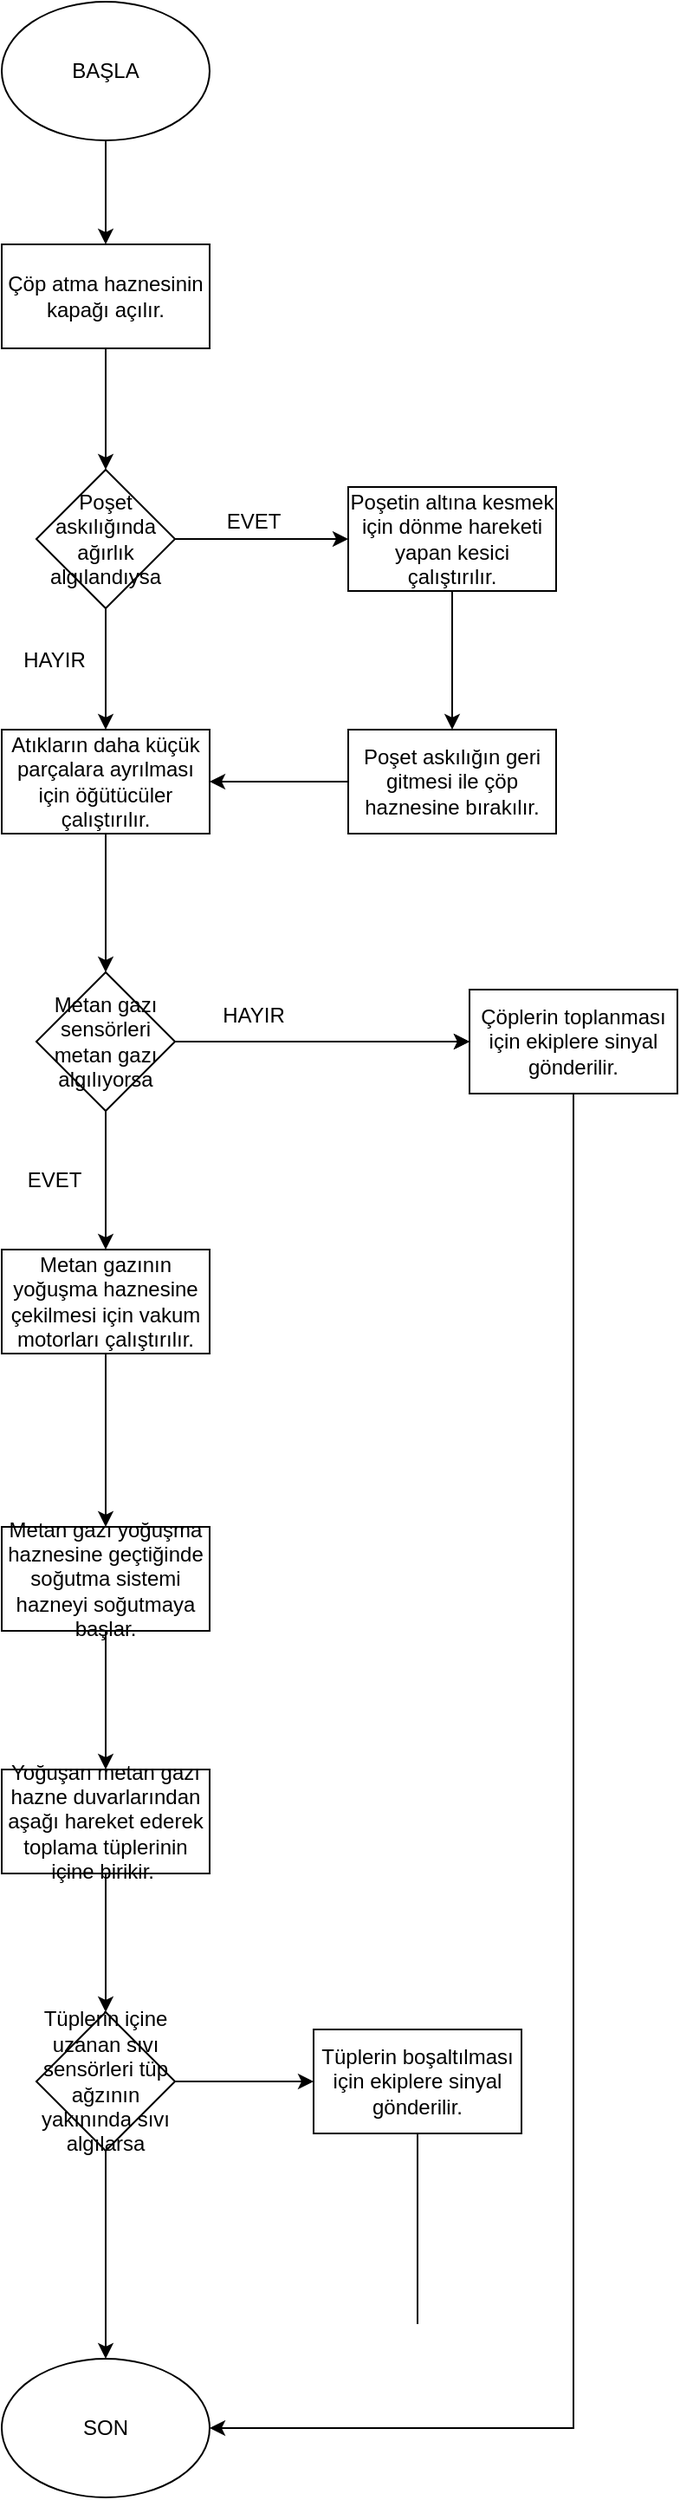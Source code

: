 <mxfile version="18.0.2" type="github">
  <diagram id="WAd6fbyraIBxRGWLp2v_" name="Page-1">
    <mxGraphModel dx="868" dy="452" grid="1" gridSize="10" guides="1" tooltips="1" connect="1" arrows="1" fold="1" page="1" pageScale="1" pageWidth="827" pageHeight="1169" math="0" shadow="0">
      <root>
        <mxCell id="0" />
        <mxCell id="1" parent="0" />
        <mxCell id="XMs5omwy2i8FgqJ19u3q-4" value="" style="edgeStyle=orthogonalEdgeStyle;rounded=0;orthogonalLoop=1;jettySize=auto;html=1;" parent="1" source="XMs5omwy2i8FgqJ19u3q-2" target="XMs5omwy2i8FgqJ19u3q-5" edge="1">
          <mxGeometry relative="1" as="geometry">
            <mxPoint x="380" y="120" as="targetPoint" />
            <Array as="points" />
          </mxGeometry>
        </mxCell>
        <mxCell id="XMs5omwy2i8FgqJ19u3q-2" value="BAŞLA" style="ellipse;whiteSpace=wrap;html=1;" parent="1" vertex="1">
          <mxGeometry x="320" width="120" height="80" as="geometry" />
        </mxCell>
        <mxCell id="XMs5omwy2i8FgqJ19u3q-7" value="" style="edgeStyle=orthogonalEdgeStyle;rounded=0;orthogonalLoop=1;jettySize=auto;html=1;" parent="1" source="XMs5omwy2i8FgqJ19u3q-5" target="XMs5omwy2i8FgqJ19u3q-6" edge="1">
          <mxGeometry relative="1" as="geometry" />
        </mxCell>
        <mxCell id="XMs5omwy2i8FgqJ19u3q-5" value="Çöp atma haznesinin kapağı açılır." style="rounded=0;whiteSpace=wrap;html=1;" parent="1" vertex="1">
          <mxGeometry x="320" y="140" width="120" height="60" as="geometry" />
        </mxCell>
        <mxCell id="XMs5omwy2i8FgqJ19u3q-9" value="" style="edgeStyle=orthogonalEdgeStyle;rounded=0;orthogonalLoop=1;jettySize=auto;html=1;" parent="1" source="XMs5omwy2i8FgqJ19u3q-6" target="XMs5omwy2i8FgqJ19u3q-8" edge="1">
          <mxGeometry relative="1" as="geometry" />
        </mxCell>
        <mxCell id="XMs5omwy2i8FgqJ19u3q-14" value="" style="edgeStyle=orthogonalEdgeStyle;rounded=0;orthogonalLoop=1;jettySize=auto;html=1;" parent="1" source="XMs5omwy2i8FgqJ19u3q-6" target="XMs5omwy2i8FgqJ19u3q-13" edge="1">
          <mxGeometry relative="1" as="geometry" />
        </mxCell>
        <mxCell id="XMs5omwy2i8FgqJ19u3q-6" value="Poşet askılığında ağırlık algılandıysa" style="rhombus;whiteSpace=wrap;html=1;" parent="1" vertex="1">
          <mxGeometry x="340" y="270" width="80" height="80" as="geometry" />
        </mxCell>
        <mxCell id="XMs5omwy2i8FgqJ19u3q-12" value="" style="edgeStyle=orthogonalEdgeStyle;rounded=0;orthogonalLoop=1;jettySize=auto;html=1;" parent="1" source="XMs5omwy2i8FgqJ19u3q-8" target="XMs5omwy2i8FgqJ19u3q-11" edge="1">
          <mxGeometry relative="1" as="geometry" />
        </mxCell>
        <mxCell id="XMs5omwy2i8FgqJ19u3q-8" value="Poşetin altına kesmek için dönme hareketi yapan kesici çalıştırılır." style="whiteSpace=wrap;html=1;" parent="1" vertex="1">
          <mxGeometry x="520" y="280" width="120" height="60" as="geometry" />
        </mxCell>
        <mxCell id="XMs5omwy2i8FgqJ19u3q-10" value="EVET" style="text;html=1;align=center;verticalAlign=middle;resizable=0;points=[];autosize=1;strokeColor=none;fillColor=none;" parent="1" vertex="1">
          <mxGeometry x="440" y="290" width="50" height="20" as="geometry" />
        </mxCell>
        <mxCell id="XMs5omwy2i8FgqJ19u3q-16" value="" style="edgeStyle=orthogonalEdgeStyle;rounded=0;orthogonalLoop=1;jettySize=auto;html=1;" parent="1" source="XMs5omwy2i8FgqJ19u3q-11" target="XMs5omwy2i8FgqJ19u3q-13" edge="1">
          <mxGeometry relative="1" as="geometry" />
        </mxCell>
        <mxCell id="XMs5omwy2i8FgqJ19u3q-11" value="Poşet askılığın geri gitmesi ile çöp haznesine bırakılır." style="whiteSpace=wrap;html=1;" parent="1" vertex="1">
          <mxGeometry x="520" y="420" width="120" height="60" as="geometry" />
        </mxCell>
        <mxCell id="XMs5omwy2i8FgqJ19u3q-20" value="" style="edgeStyle=orthogonalEdgeStyle;rounded=0;orthogonalLoop=1;jettySize=auto;html=1;" parent="1" source="XMs5omwy2i8FgqJ19u3q-13" edge="1">
          <mxGeometry relative="1" as="geometry">
            <mxPoint x="380" y="560" as="targetPoint" />
          </mxGeometry>
        </mxCell>
        <mxCell id="XMs5omwy2i8FgqJ19u3q-13" value="Atıkların daha küçük parçalara ayrılması için öğütücüler çalıştırılır." style="whiteSpace=wrap;html=1;" parent="1" vertex="1">
          <mxGeometry x="320" y="420" width="120" height="60" as="geometry" />
        </mxCell>
        <mxCell id="XMs5omwy2i8FgqJ19u3q-18" value="HAYIR" style="text;html=1;align=center;verticalAlign=middle;resizable=0;points=[];autosize=1;strokeColor=none;fillColor=none;" parent="1" vertex="1">
          <mxGeometry x="325" y="370" width="50" height="20" as="geometry" />
        </mxCell>
        <mxCell id="XMs5omwy2i8FgqJ19u3q-53" value="" style="edgeStyle=orthogonalEdgeStyle;rounded=0;orthogonalLoop=1;jettySize=auto;html=1;" parent="1" source="XMs5omwy2i8FgqJ19u3q-23" edge="1">
          <mxGeometry relative="1" as="geometry">
            <mxPoint x="380" y="1160" as="targetPoint" />
          </mxGeometry>
        </mxCell>
        <mxCell id="XMs5omwy2i8FgqJ19u3q-23" value="Yoğuşan metan gazı hazne duvarlarından aşağı hareket ederek toplama tüplerinin içine birikir.&amp;nbsp;" style="rounded=0;whiteSpace=wrap;html=1;" parent="1" vertex="1">
          <mxGeometry x="320" y="1020" width="120" height="60" as="geometry" />
        </mxCell>
        <mxCell id="XMs5omwy2i8FgqJ19u3q-25" value="SON" style="ellipse;whiteSpace=wrap;html=1;" parent="1" vertex="1">
          <mxGeometry x="320" y="1360" width="120" height="80" as="geometry" />
        </mxCell>
        <mxCell id="XMs5omwy2i8FgqJ19u3q-29" value="" style="edgeStyle=orthogonalEdgeStyle;rounded=0;orthogonalLoop=1;jettySize=auto;html=1;" parent="1" source="XMs5omwy2i8FgqJ19u3q-27" target="XMs5omwy2i8FgqJ19u3q-28" edge="1">
          <mxGeometry relative="1" as="geometry" />
        </mxCell>
        <mxCell id="XMs5omwy2i8FgqJ19u3q-30" value="" style="edgeStyle=orthogonalEdgeStyle;rounded=0;orthogonalLoop=1;jettySize=auto;html=1;" parent="1" source="XMs5omwy2i8FgqJ19u3q-27" target="XMs5omwy2i8FgqJ19u3q-28" edge="1">
          <mxGeometry relative="1" as="geometry" />
        </mxCell>
        <mxCell id="XMs5omwy2i8FgqJ19u3q-50" value="" style="edgeStyle=orthogonalEdgeStyle;rounded=0;orthogonalLoop=1;jettySize=auto;html=1;" parent="1" source="XMs5omwy2i8FgqJ19u3q-27" edge="1">
          <mxGeometry relative="1" as="geometry">
            <mxPoint x="380" y="720" as="targetPoint" />
          </mxGeometry>
        </mxCell>
        <mxCell id="XMs5omwy2i8FgqJ19u3q-27" value="Metan gazı sensörleri metan gazı algılıyorsa" style="rhombus;whiteSpace=wrap;html=1;" parent="1" vertex="1">
          <mxGeometry x="340" y="560" width="80" height="80" as="geometry" />
        </mxCell>
        <mxCell id="XMs5omwy2i8FgqJ19u3q-28" value="Çöplerin toplanması için ekiplere sinyal gönderilir." style="whiteSpace=wrap;html=1;" parent="1" vertex="1">
          <mxGeometry x="590" y="570" width="120" height="60" as="geometry" />
        </mxCell>
        <mxCell id="XMs5omwy2i8FgqJ19u3q-31" value="EVET" style="text;html=1;align=center;verticalAlign=middle;resizable=0;points=[];autosize=1;strokeColor=none;fillColor=none;" parent="1" vertex="1">
          <mxGeometry x="325" y="670" width="50" height="20" as="geometry" />
        </mxCell>
        <mxCell id="XMs5omwy2i8FgqJ19u3q-32" value="HAYIR" style="text;html=1;align=center;verticalAlign=middle;resizable=0;points=[];autosize=1;strokeColor=none;fillColor=none;" parent="1" vertex="1">
          <mxGeometry x="440" y="575" width="50" height="20" as="geometry" />
        </mxCell>
        <mxCell id="XMs5omwy2i8FgqJ19u3q-52" value="" style="edgeStyle=orthogonalEdgeStyle;rounded=0;orthogonalLoop=1;jettySize=auto;html=1;" parent="1" source="XMs5omwy2i8FgqJ19u3q-33" target="XMs5omwy2i8FgqJ19u3q-23" edge="1">
          <mxGeometry relative="1" as="geometry" />
        </mxCell>
        <mxCell id="XMs5omwy2i8FgqJ19u3q-33" value="Metan gazı yoğuşma haznesine geçtiğinde soğutma sistemi hazneyi soğutmaya başlar." style="whiteSpace=wrap;html=1;" parent="1" vertex="1">
          <mxGeometry x="320" y="880" width="120" height="60" as="geometry" />
        </mxCell>
        <mxCell id="XMs5omwy2i8FgqJ19u3q-54" value="" style="edgeStyle=orthogonalEdgeStyle;rounded=0;orthogonalLoop=1;jettySize=auto;html=1;exitX=0.5;exitY=1;exitDx=0;exitDy=0;" parent="1" source="0f2EPbEHN3G_suvUfgIW-7" target="XMs5omwy2i8FgqJ19u3q-25" edge="1">
          <mxGeometry relative="1" as="geometry">
            <mxPoint x="380" y="1220" as="sourcePoint" />
          </mxGeometry>
        </mxCell>
        <mxCell id="0f2EPbEHN3G_suvUfgIW-5" value="" style="edgeStyle=orthogonalEdgeStyle;rounded=0;orthogonalLoop=1;jettySize=auto;html=1;exitX=1;exitY=0.5;exitDx=0;exitDy=0;" edge="1" parent="1" source="0f2EPbEHN3G_suvUfgIW-7" target="0f2EPbEHN3G_suvUfgIW-4">
          <mxGeometry relative="1" as="geometry">
            <mxPoint x="440" y="1190" as="sourcePoint" />
          </mxGeometry>
        </mxCell>
        <mxCell id="XMs5omwy2i8FgqJ19u3q-59" style="edgeStyle=orthogonalEdgeStyle;rounded=0;orthogonalLoop=1;jettySize=auto;html=1;entryX=1;entryY=0.5;entryDx=0;entryDy=0;" parent="1" target="XMs5omwy2i8FgqJ19u3q-25" edge="1">
          <mxGeometry relative="1" as="geometry">
            <mxPoint x="530" y="1340" as="targetPoint" />
            <Array as="points">
              <mxPoint x="650" y="790" />
              <mxPoint x="650" y="1340" />
            </Array>
            <mxPoint x="650" y="790" as="sourcePoint" />
          </mxGeometry>
        </mxCell>
        <mxCell id="0f2EPbEHN3G_suvUfgIW-1" value="" style="endArrow=none;html=1;rounded=0;entryX=0.5;entryY=1;entryDx=0;entryDy=0;" edge="1" parent="1" target="XMs5omwy2i8FgqJ19u3q-28">
          <mxGeometry width="50" height="50" relative="1" as="geometry">
            <mxPoint x="650" y="790" as="sourcePoint" />
            <mxPoint x="440" y="740" as="targetPoint" />
          </mxGeometry>
        </mxCell>
        <mxCell id="0f2EPbEHN3G_suvUfgIW-3" value="" style="edgeStyle=orthogonalEdgeStyle;rounded=0;orthogonalLoop=1;jettySize=auto;html=1;" edge="1" parent="1" source="0f2EPbEHN3G_suvUfgIW-2" target="XMs5omwy2i8FgqJ19u3q-33">
          <mxGeometry relative="1" as="geometry" />
        </mxCell>
        <mxCell id="0f2EPbEHN3G_suvUfgIW-2" value="Metan gazının yoğuşma haznesine çekilmesi için vakum motorları çalıştırılır." style="rounded=0;whiteSpace=wrap;html=1;" vertex="1" parent="1">
          <mxGeometry x="320" y="720" width="120" height="60" as="geometry" />
        </mxCell>
        <mxCell id="0f2EPbEHN3G_suvUfgIW-4" value="Tüplerin boşaltılması için ekiplere sinyal gönderilir." style="whiteSpace=wrap;html=1;rounded=0;" vertex="1" parent="1">
          <mxGeometry x="500" y="1170" width="120" height="60" as="geometry" />
        </mxCell>
        <mxCell id="0f2EPbEHN3G_suvUfgIW-6" value="" style="endArrow=none;html=1;rounded=0;entryX=0.5;entryY=1;entryDx=0;entryDy=0;" edge="1" parent="1" target="0f2EPbEHN3G_suvUfgIW-4">
          <mxGeometry width="50" height="50" relative="1" as="geometry">
            <mxPoint x="560" y="1340" as="sourcePoint" />
            <mxPoint x="440" y="1160" as="targetPoint" />
          </mxGeometry>
        </mxCell>
        <mxCell id="0f2EPbEHN3G_suvUfgIW-7" value="&lt;span style=&quot;&quot;&gt;Tüplerin içine uzanan sıvı sensörleri tüp ağzının yakınında sıvı algılarsa&lt;/span&gt;" style="rhombus;whiteSpace=wrap;html=1;" vertex="1" parent="1">
          <mxGeometry x="340" y="1160" width="80" height="80" as="geometry" />
        </mxCell>
      </root>
    </mxGraphModel>
  </diagram>
</mxfile>
